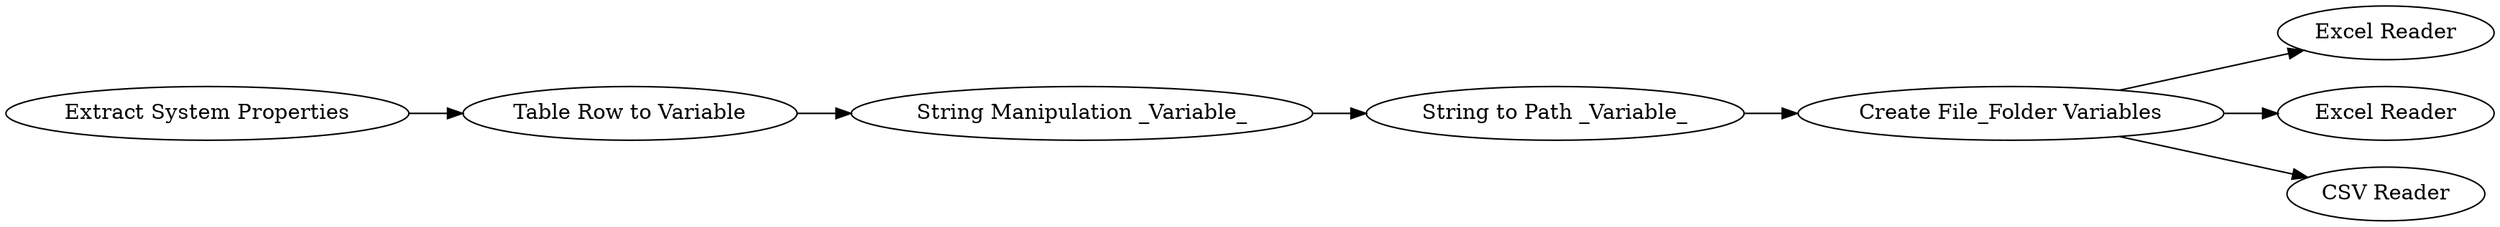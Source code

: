 digraph {
	455 [label="Extract System Properties"]
	456 [label="Table Row to Variable"]
	458 [label="String to Path _Variable_"]
	459 [label="String Manipulation _Variable_"]
	460 [label="Create File_Folder Variables"]
	461 [label="Excel Reader"]
	462 [label="Excel Reader"]
	463 [label="CSV Reader"]
	455 -> 456
	456 -> 459
	458 -> 460
	459 -> 458
	460 -> 461
	460 -> 462
	460 -> 463
	rankdir=LR
}
